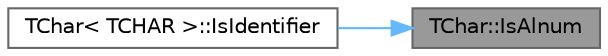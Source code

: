 digraph "TChar::IsAlnum"
{
 // INTERACTIVE_SVG=YES
 // LATEX_PDF_SIZE
  bgcolor="transparent";
  edge [fontname=Helvetica,fontsize=10,labelfontname=Helvetica,labelfontsize=10];
  node [fontname=Helvetica,fontsize=10,shape=box,height=0.2,width=0.4];
  rankdir="RL";
  Node1 [id="Node000001",label="TChar::IsAlnum",height=0.2,width=0.4,color="gray40", fillcolor="grey60", style="filled", fontcolor="black",tooltip=" "];
  Node1 -> Node2 [id="edge1_Node000001_Node000002",dir="back",color="steelblue1",style="solid",tooltip=" "];
  Node2 [id="Node000002",label="TChar\< TCHAR \>::IsIdentifier",height=0.2,width=0.4,color="grey40", fillcolor="white", style="filled",URL="$d2/d80/structTChar.html#a852f2b058d19986da868ba6bf9df02e2",tooltip=" "];
}
